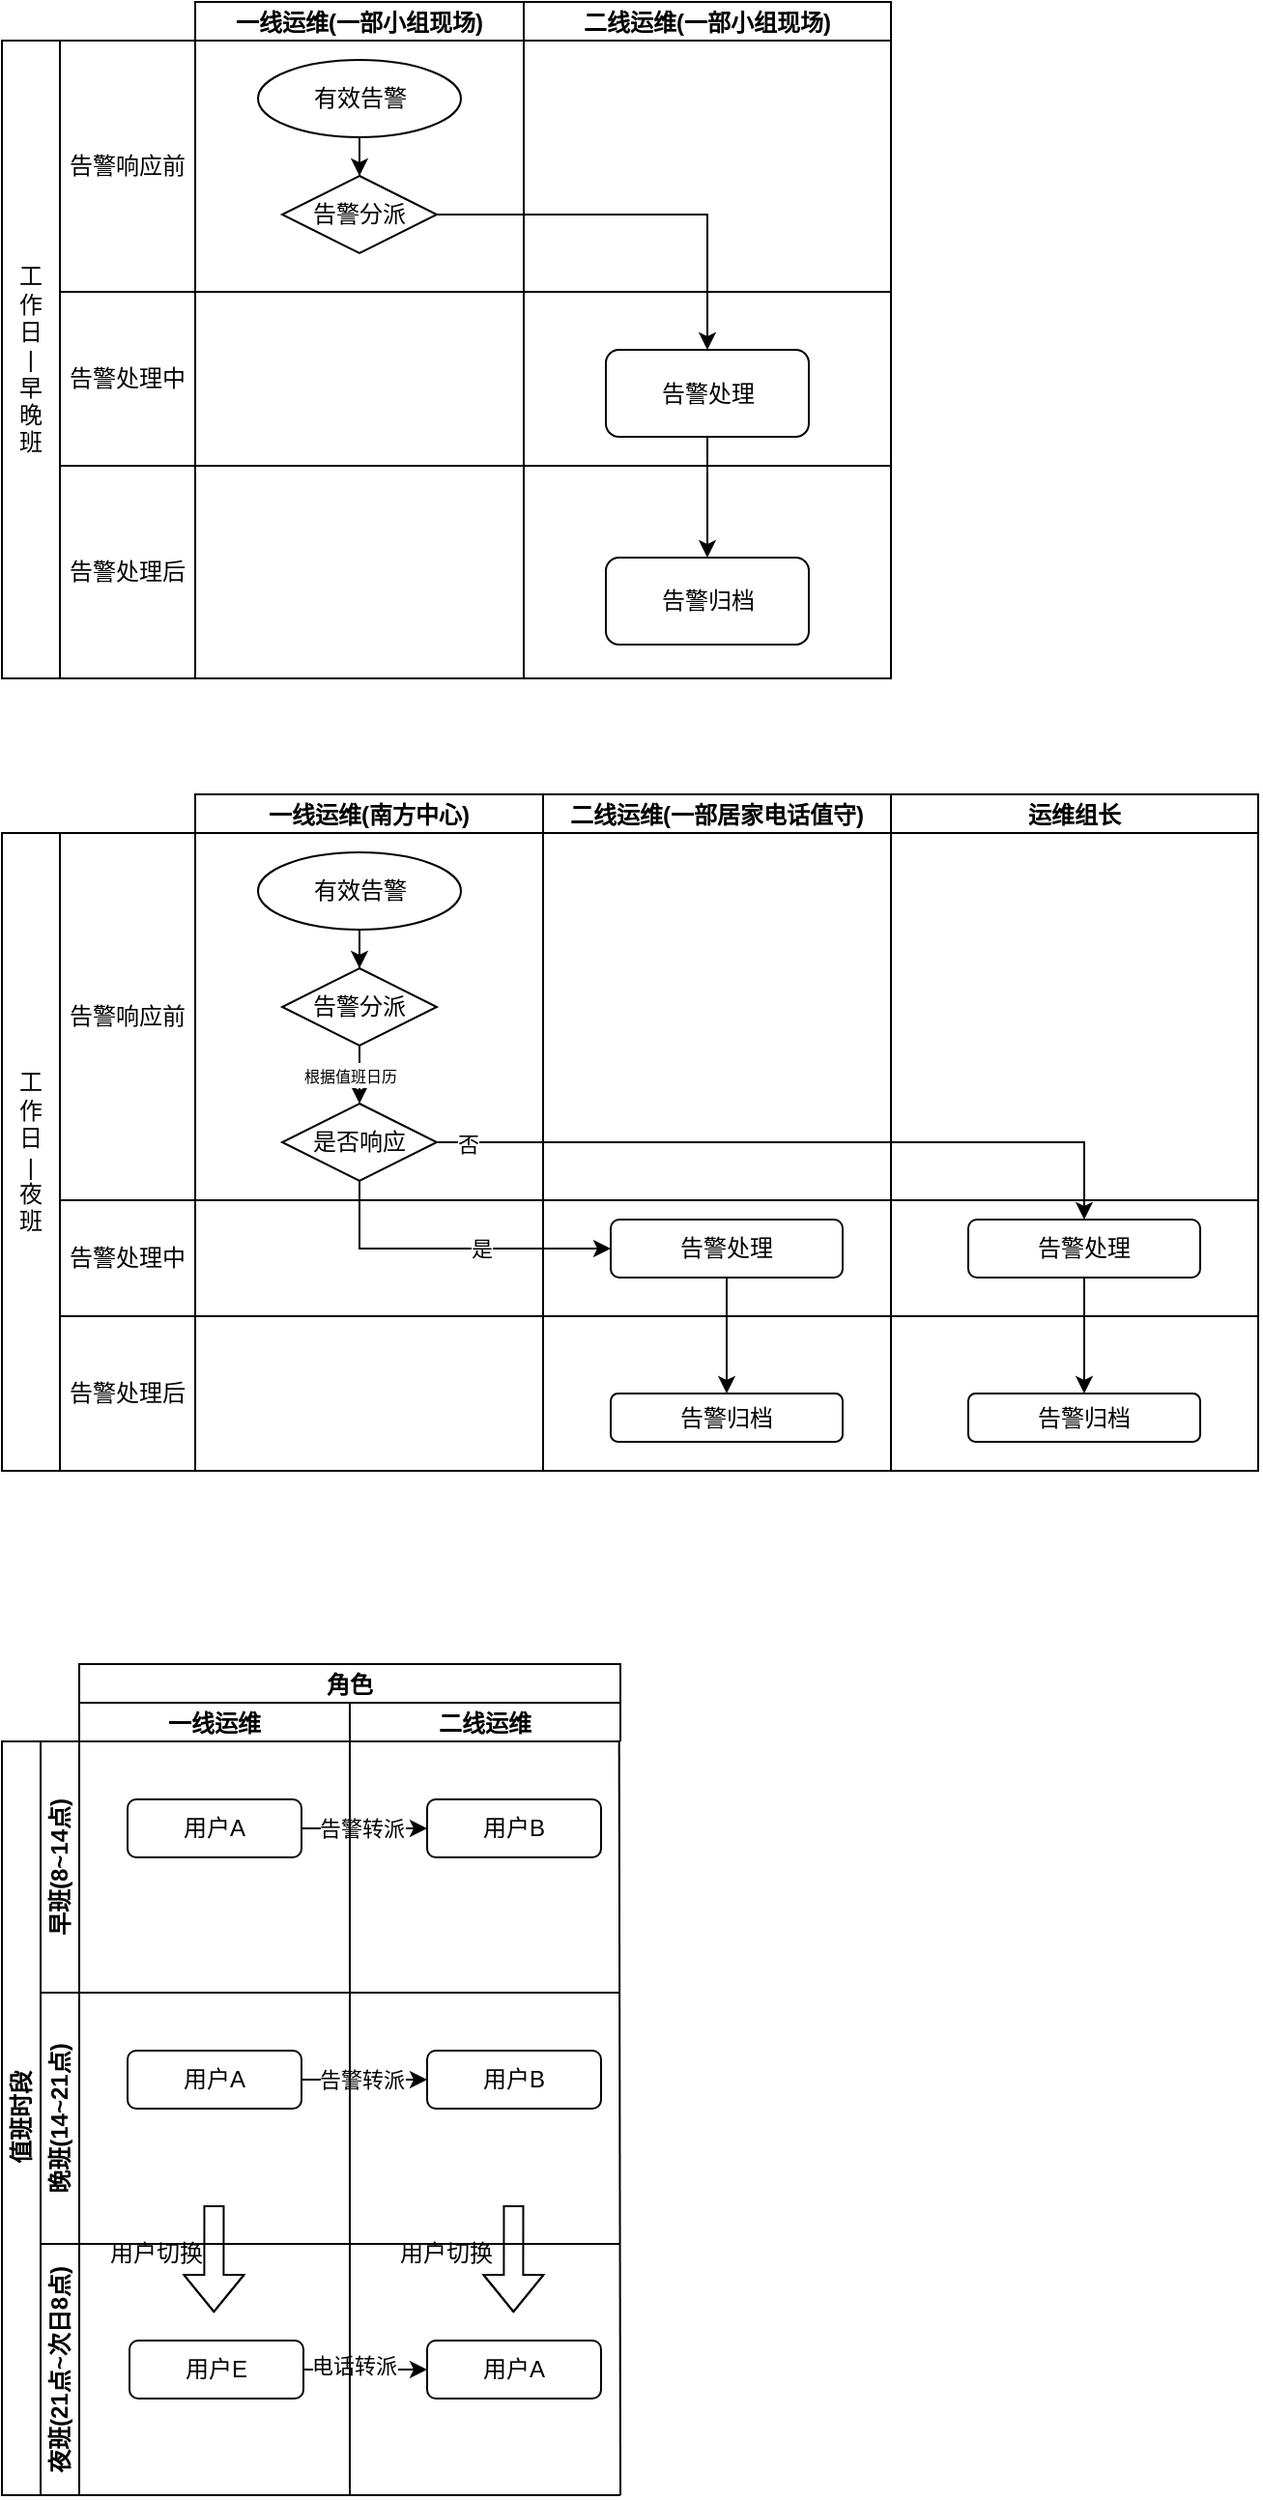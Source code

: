 <mxfile version="24.2.1" type="github">
  <diagram name="第 1 页" id="uyAYRrN_ciRT2oY6E2k2">
    <mxGraphModel dx="830" dy="483" grid="1" gridSize="10" guides="1" tooltips="1" connect="1" arrows="1" fold="1" page="1" pageScale="1" pageWidth="1169" pageHeight="1654" math="0" shadow="0">
      <root>
        <mxCell id="0" />
        <mxCell id="1" parent="0" />
        <mxCell id="3dFxkeG1vcI2UrQQrLY8-1" value="&lt;div&gt;工&lt;div&gt;作&lt;/div&gt;&lt;div&gt;日&lt;/div&gt;&lt;/div&gt;&lt;div&gt;|&lt;/div&gt;&lt;div&gt;早&lt;br&gt;晚&lt;/div&gt;&lt;div&gt;班&lt;br&gt;&lt;/div&gt;" style="rounded=0;whiteSpace=wrap;html=1;" parent="1" vertex="1">
          <mxGeometry x="150" y="100" width="30" height="330" as="geometry" />
        </mxCell>
        <mxCell id="3dFxkeG1vcI2UrQQrLY8-3" value="告警&lt;span style=&quot;background-color: initial;&quot;&gt;响应&lt;/span&gt;&lt;span style=&quot;background-color: initial;&quot;&gt;前&lt;/span&gt;" style="rounded=0;whiteSpace=wrap;html=1;" parent="1" vertex="1">
          <mxGeometry x="180" y="100" width="70" height="130" as="geometry" />
        </mxCell>
        <mxCell id="3dFxkeG1vcI2UrQQrLY8-4" value="告警处理中" style="rounded=0;whiteSpace=wrap;html=1;" parent="1" vertex="1">
          <mxGeometry x="180" y="230" width="70" height="90" as="geometry" />
        </mxCell>
        <mxCell id="3dFxkeG1vcI2UrQQrLY8-5" value="告警处理后" style="rounded=0;whiteSpace=wrap;html=1;" parent="1" vertex="1">
          <mxGeometry x="180" y="320" width="70" height="110" as="geometry" />
        </mxCell>
        <mxCell id="3dFxkeG1vcI2UrQQrLY8-6" value="一线运维(一部小组现场)" style="swimlane;startSize=20;" parent="1" vertex="1">
          <mxGeometry x="250" y="80" width="170" height="350" as="geometry" />
        </mxCell>
        <mxCell id="3dFxkeG1vcI2UrQQrLY8-22" value="" style="edgeStyle=orthogonalEdgeStyle;rounded=0;orthogonalLoop=1;jettySize=auto;html=1;" parent="3dFxkeG1vcI2UrQQrLY8-6" source="3dFxkeG1vcI2UrQQrLY8-20" target="3dFxkeG1vcI2UrQQrLY8-21" edge="1">
          <mxGeometry relative="1" as="geometry" />
        </mxCell>
        <mxCell id="3dFxkeG1vcI2UrQQrLY8-20" value="有效告警" style="ellipse;whiteSpace=wrap;html=1;" parent="3dFxkeG1vcI2UrQQrLY8-6" vertex="1">
          <mxGeometry x="32.5" y="30" width="105" height="40" as="geometry" />
        </mxCell>
        <mxCell id="3dFxkeG1vcI2UrQQrLY8-21" value="告警分派" style="rhombus;whiteSpace=wrap;html=1;" parent="3dFxkeG1vcI2UrQQrLY8-6" vertex="1">
          <mxGeometry x="45" y="90" width="80" height="40" as="geometry" />
        </mxCell>
        <mxCell id="3dFxkeG1vcI2UrQQrLY8-73" value="" style="endArrow=none;html=1;rounded=0;" parent="3dFxkeG1vcI2UrQQrLY8-6" edge="1">
          <mxGeometry width="50" height="50" relative="1" as="geometry">
            <mxPoint y="150" as="sourcePoint" />
            <mxPoint x="360" y="150" as="targetPoint" />
          </mxGeometry>
        </mxCell>
        <mxCell id="3dFxkeG1vcI2UrQQrLY8-12" value="二线运维(一部小组现场)" style="swimlane;startSize=20;" parent="1" vertex="1">
          <mxGeometry x="420" y="80" width="190" height="350" as="geometry" />
        </mxCell>
        <mxCell id="3dFxkeG1vcI2UrQQrLY8-30" value="" style="edgeStyle=orthogonalEdgeStyle;rounded=0;orthogonalLoop=1;jettySize=auto;html=1;" parent="3dFxkeG1vcI2UrQQrLY8-12" source="3dFxkeG1vcI2UrQQrLY8-23" target="3dFxkeG1vcI2UrQQrLY8-29" edge="1">
          <mxGeometry relative="1" as="geometry" />
        </mxCell>
        <mxCell id="3dFxkeG1vcI2UrQQrLY8-23" value="告警处理" style="rounded=1;whiteSpace=wrap;html=1;" parent="3dFxkeG1vcI2UrQQrLY8-12" vertex="1">
          <mxGeometry x="42.5" y="180" width="105" height="45" as="geometry" />
        </mxCell>
        <mxCell id="3dFxkeG1vcI2UrQQrLY8-29" value="告警归档" style="rounded=1;whiteSpace=wrap;html=1;" parent="3dFxkeG1vcI2UrQQrLY8-12" vertex="1">
          <mxGeometry x="42.5" y="287.5" width="105" height="45" as="geometry" />
        </mxCell>
        <mxCell id="3dFxkeG1vcI2UrQQrLY8-75" value="" style="endArrow=none;html=1;rounded=0;" parent="3dFxkeG1vcI2UrQQrLY8-12" edge="1">
          <mxGeometry width="50" height="50" relative="1" as="geometry">
            <mxPoint x="-170" y="240" as="sourcePoint" />
            <mxPoint x="190" y="240" as="targetPoint" />
          </mxGeometry>
        </mxCell>
        <mxCell id="3dFxkeG1vcI2UrQQrLY8-24" style="edgeStyle=orthogonalEdgeStyle;rounded=0;orthogonalLoop=1;jettySize=auto;html=1;" parent="1" source="3dFxkeG1vcI2UrQQrLY8-21" target="3dFxkeG1vcI2UrQQrLY8-23" edge="1">
          <mxGeometry relative="1" as="geometry" />
        </mxCell>
        <mxCell id="3dFxkeG1vcI2UrQQrLY8-59" value="工&lt;div&gt;作&lt;/div&gt;&lt;div&gt;日&lt;div&gt;|&lt;/div&gt;&lt;div&gt;夜&lt;/div&gt;&lt;div&gt;班&lt;/div&gt;&lt;/div&gt;" style="rounded=0;whiteSpace=wrap;html=1;" parent="1" vertex="1">
          <mxGeometry x="150" y="510" width="30" height="330" as="geometry" />
        </mxCell>
        <mxCell id="3dFxkeG1vcI2UrQQrLY8-60" value="告警&lt;span style=&quot;background-color: initial;&quot;&gt;响应&lt;/span&gt;&lt;span style=&quot;background-color: initial;&quot;&gt;前&lt;/span&gt;" style="rounded=0;whiteSpace=wrap;html=1;" parent="1" vertex="1">
          <mxGeometry x="180" y="510" width="70" height="190" as="geometry" />
        </mxCell>
        <mxCell id="3dFxkeG1vcI2UrQQrLY8-61" value="告警处理中" style="rounded=0;whiteSpace=wrap;html=1;" parent="1" vertex="1">
          <mxGeometry x="180" y="700" width="70" height="60" as="geometry" />
        </mxCell>
        <mxCell id="3dFxkeG1vcI2UrQQrLY8-62" value="告警处理后" style="rounded=0;whiteSpace=wrap;html=1;" parent="1" vertex="1">
          <mxGeometry x="180" y="760" width="70" height="80" as="geometry" />
        </mxCell>
        <mxCell id="3dFxkeG1vcI2UrQQrLY8-63" value="一线运维(南方中心)" style="swimlane;startSize=20;" parent="1" vertex="1">
          <mxGeometry x="250" y="490" width="180" height="350" as="geometry" />
        </mxCell>
        <mxCell id="3dFxkeG1vcI2UrQQrLY8-64" value="" style="edgeStyle=orthogonalEdgeStyle;rounded=0;orthogonalLoop=1;jettySize=auto;html=1;" parent="3dFxkeG1vcI2UrQQrLY8-63" source="3dFxkeG1vcI2UrQQrLY8-65" target="3dFxkeG1vcI2UrQQrLY8-66" edge="1">
          <mxGeometry relative="1" as="geometry" />
        </mxCell>
        <mxCell id="3dFxkeG1vcI2UrQQrLY8-65" value="有效告警" style="ellipse;whiteSpace=wrap;html=1;" parent="3dFxkeG1vcI2UrQQrLY8-63" vertex="1">
          <mxGeometry x="32.5" y="30" width="105" height="40" as="geometry" />
        </mxCell>
        <mxCell id="3dFxkeG1vcI2UrQQrLY8-87" value="&lt;span style=&quot;font-size: 8px;&quot;&gt;根据值班日历&lt;/span&gt;" style="edgeStyle=orthogonalEdgeStyle;rounded=0;orthogonalLoop=1;jettySize=auto;html=1;" parent="3dFxkeG1vcI2UrQQrLY8-63" source="3dFxkeG1vcI2UrQQrLY8-66" target="3dFxkeG1vcI2UrQQrLY8-86" edge="1">
          <mxGeometry y="5" relative="1" as="geometry">
            <mxPoint as="offset" />
          </mxGeometry>
        </mxCell>
        <mxCell id="3dFxkeG1vcI2UrQQrLY8-66" value="告警分派" style="rhombus;whiteSpace=wrap;html=1;" parent="3dFxkeG1vcI2UrQQrLY8-63" vertex="1">
          <mxGeometry x="45" y="90" width="80" height="40" as="geometry" />
        </mxCell>
        <mxCell id="3dFxkeG1vcI2UrQQrLY8-86" value="是否响应" style="rhombus;whiteSpace=wrap;html=1;" parent="3dFxkeG1vcI2UrQQrLY8-63" vertex="1">
          <mxGeometry x="45" y="160" width="80" height="40" as="geometry" />
        </mxCell>
        <mxCell id="3dFxkeG1vcI2UrQQrLY8-100" value="" style="endArrow=none;html=1;rounded=0;" parent="3dFxkeG1vcI2UrQQrLY8-63" edge="1">
          <mxGeometry width="50" height="50" relative="1" as="geometry">
            <mxPoint y="210" as="sourcePoint" />
            <mxPoint x="550" y="210" as="targetPoint" />
          </mxGeometry>
        </mxCell>
        <mxCell id="3dFxkeG1vcI2UrQQrLY8-99" value="" style="endArrow=none;html=1;rounded=0;" parent="3dFxkeG1vcI2UrQQrLY8-63" edge="1">
          <mxGeometry width="50" height="50" relative="1" as="geometry">
            <mxPoint y="270" as="sourcePoint" />
            <mxPoint x="550" y="270" as="targetPoint" />
          </mxGeometry>
        </mxCell>
        <mxCell id="3dFxkeG1vcI2UrQQrLY8-67" value="二线运维(一部居家电话值守)" style="swimlane;startSize=20;" parent="1" vertex="1">
          <mxGeometry x="430" y="490" width="180" height="350" as="geometry" />
        </mxCell>
        <mxCell id="3dFxkeG1vcI2UrQQrLY8-82" value="" style="edgeStyle=orthogonalEdgeStyle;rounded=0;orthogonalLoop=1;jettySize=auto;html=1;" parent="3dFxkeG1vcI2UrQQrLY8-67" source="3dFxkeG1vcI2UrQQrLY8-78" target="3dFxkeG1vcI2UrQQrLY8-81" edge="1">
          <mxGeometry relative="1" as="geometry" />
        </mxCell>
        <mxCell id="3dFxkeG1vcI2UrQQrLY8-78" value="告警处理" style="whiteSpace=wrap;html=1;rounded=1;" parent="3dFxkeG1vcI2UrQQrLY8-67" vertex="1">
          <mxGeometry x="35" y="220" width="120" height="30" as="geometry" />
        </mxCell>
        <mxCell id="3dFxkeG1vcI2UrQQrLY8-81" value="告警归档" style="rounded=1;whiteSpace=wrap;html=1;" parent="3dFxkeG1vcI2UrQQrLY8-67" vertex="1">
          <mxGeometry x="35" y="310" width="120" height="25" as="geometry" />
        </mxCell>
        <mxCell id="3dFxkeG1vcI2UrQQrLY8-71" value="运维组长" style="swimlane;startSize=20;" parent="1" vertex="1">
          <mxGeometry x="610" y="490" width="190" height="350" as="geometry" />
        </mxCell>
        <mxCell id="3dFxkeG1vcI2UrQQrLY8-92" value="" style="edgeStyle=orthogonalEdgeStyle;rounded=0;orthogonalLoop=1;jettySize=auto;html=1;" parent="3dFxkeG1vcI2UrQQrLY8-71" source="3dFxkeG1vcI2UrQQrLY8-83" target="3dFxkeG1vcI2UrQQrLY8-91" edge="1">
          <mxGeometry relative="1" as="geometry" />
        </mxCell>
        <mxCell id="3dFxkeG1vcI2UrQQrLY8-83" value="告警处理" style="whiteSpace=wrap;html=1;rounded=1;" parent="3dFxkeG1vcI2UrQQrLY8-71" vertex="1">
          <mxGeometry x="40" y="220" width="120" height="30" as="geometry" />
        </mxCell>
        <mxCell id="3dFxkeG1vcI2UrQQrLY8-91" value="告警归档" style="rounded=1;whiteSpace=wrap;html=1;" parent="3dFxkeG1vcI2UrQQrLY8-71" vertex="1">
          <mxGeometry x="40" y="310" width="120" height="25" as="geometry" />
        </mxCell>
        <mxCell id="3dFxkeG1vcI2UrQQrLY8-94" style="edgeStyle=orthogonalEdgeStyle;rounded=0;orthogonalLoop=1;jettySize=auto;html=1;entryX=0;entryY=0.5;entryDx=0;entryDy=0;" parent="1" source="3dFxkeG1vcI2UrQQrLY8-86" target="3dFxkeG1vcI2UrQQrLY8-78" edge="1">
          <mxGeometry relative="1" as="geometry">
            <Array as="points">
              <mxPoint x="335" y="725" />
            </Array>
          </mxGeometry>
        </mxCell>
        <mxCell id="3dFxkeG1vcI2UrQQrLY8-95" value="是" style="edgeLabel;html=1;align=center;verticalAlign=middle;resizable=0;points=[];" parent="3dFxkeG1vcI2UrQQrLY8-94" vertex="1" connectable="0">
          <mxGeometry x="0.132" y="1" relative="1" as="geometry">
            <mxPoint x="4" y="1" as="offset" />
          </mxGeometry>
        </mxCell>
        <mxCell id="3dFxkeG1vcI2UrQQrLY8-96" style="edgeStyle=orthogonalEdgeStyle;rounded=0;orthogonalLoop=1;jettySize=auto;html=1;entryX=0.5;entryY=0;entryDx=0;entryDy=0;" parent="1" source="3dFxkeG1vcI2UrQQrLY8-86" target="3dFxkeG1vcI2UrQQrLY8-83" edge="1">
          <mxGeometry relative="1" as="geometry" />
        </mxCell>
        <mxCell id="3dFxkeG1vcI2UrQQrLY8-97" value="否" style="edgeLabel;html=1;align=center;verticalAlign=middle;resizable=0;points=[];" parent="3dFxkeG1vcI2UrQQrLY8-96" vertex="1" connectable="0">
          <mxGeometry x="-0.917" y="-1" relative="1" as="geometry">
            <mxPoint as="offset" />
          </mxGeometry>
        </mxCell>
        <mxCell id="fDfrXuj3-s6hi7tqcqSu-27" value="值班时段" style="swimlane;childLayout=stackLayout;resizeParent=1;resizeParentMax=0;horizontal=0;startSize=20;horizontalStack=0;html=1;" vertex="1" collapsed="1" parent="1">
          <mxGeometry x="150" y="980" width="20" height="390" as="geometry">
            <mxRectangle x="80" y="320" width="480" height="30" as="alternateBounds" />
          </mxGeometry>
        </mxCell>
        <mxCell id="fDfrXuj3-s6hi7tqcqSu-28" value="早班(8~14点)" style="swimlane;horizontal=0;whiteSpace=wrap;html=1;startSize=23;" vertex="1" parent="1">
          <mxGeometry x="170" y="980" width="20" height="130" as="geometry" />
        </mxCell>
        <mxCell id="fDfrXuj3-s6hi7tqcqSu-29" value="一线运维" style="swimlane;startSize=23;" vertex="1" parent="1">
          <mxGeometry x="190" y="960" width="140" height="20" as="geometry" />
        </mxCell>
        <mxCell id="fDfrXuj3-s6hi7tqcqSu-30" value="二线运维" style="swimlane;startSize=23;" vertex="1" parent="1">
          <mxGeometry x="330" y="960" width="140" height="20" as="geometry" />
        </mxCell>
        <mxCell id="fDfrXuj3-s6hi7tqcqSu-31" value="角色" style="swimlane;" vertex="1" parent="1">
          <mxGeometry x="190" y="940" width="280" height="20" as="geometry" />
        </mxCell>
        <mxCell id="fDfrXuj3-s6hi7tqcqSu-37" style="edgeStyle=orthogonalEdgeStyle;rounded=0;orthogonalLoop=1;jettySize=auto;html=1;entryX=0;entryY=0.5;entryDx=0;entryDy=0;" edge="1" parent="1" source="fDfrXuj3-s6hi7tqcqSu-32" target="fDfrXuj3-s6hi7tqcqSu-35">
          <mxGeometry relative="1" as="geometry" />
        </mxCell>
        <mxCell id="fDfrXuj3-s6hi7tqcqSu-38" value="告警转派" style="edgeLabel;html=1;align=center;verticalAlign=middle;resizable=0;points=[];" vertex="1" connectable="0" parent="fDfrXuj3-s6hi7tqcqSu-37">
          <mxGeometry x="-0.233" relative="1" as="geometry">
            <mxPoint x="6" as="offset" />
          </mxGeometry>
        </mxCell>
        <mxCell id="fDfrXuj3-s6hi7tqcqSu-32" value="用户A" style="rounded=1;whiteSpace=wrap;html=1;" vertex="1" parent="1">
          <mxGeometry x="215" y="1010" width="90" height="30" as="geometry" />
        </mxCell>
        <mxCell id="fDfrXuj3-s6hi7tqcqSu-33" value="晚班(14~21点)" style="swimlane;horizontal=0;whiteSpace=wrap;html=1;startSize=23;" vertex="1" parent="1">
          <mxGeometry x="170" y="1110" width="20" height="130" as="geometry" />
        </mxCell>
        <mxCell id="fDfrXuj3-s6hi7tqcqSu-34" value="夜班(21点~次日8点)" style="swimlane;horizontal=0;whiteSpace=wrap;html=1;startSize=23;" vertex="1" parent="1">
          <mxGeometry x="170" y="1240" width="20" height="130" as="geometry" />
        </mxCell>
        <mxCell id="fDfrXuj3-s6hi7tqcqSu-35" value="用户B" style="rounded=1;whiteSpace=wrap;html=1;" vertex="1" parent="1">
          <mxGeometry x="370" y="1010" width="90" height="30" as="geometry" />
        </mxCell>
        <mxCell id="fDfrXuj3-s6hi7tqcqSu-40" value="" style="edgeStyle=orthogonalEdgeStyle;rounded=0;orthogonalLoop=1;jettySize=auto;html=1;" edge="1" parent="1" source="fDfrXuj3-s6hi7tqcqSu-36" target="fDfrXuj3-s6hi7tqcqSu-39">
          <mxGeometry relative="1" as="geometry" />
        </mxCell>
        <mxCell id="fDfrXuj3-s6hi7tqcqSu-41" value="告警转派" style="edgeLabel;html=1;align=center;verticalAlign=middle;resizable=0;points=[];" vertex="1" connectable="0" parent="fDfrXuj3-s6hi7tqcqSu-40">
          <mxGeometry x="-0.187" relative="1" as="geometry">
            <mxPoint x="4" as="offset" />
          </mxGeometry>
        </mxCell>
        <mxCell id="fDfrXuj3-s6hi7tqcqSu-36" value="用户A" style="rounded=1;whiteSpace=wrap;html=1;" vertex="1" parent="1">
          <mxGeometry x="215" y="1140" width="90" height="30" as="geometry" />
        </mxCell>
        <mxCell id="fDfrXuj3-s6hi7tqcqSu-39" value="用户B" style="rounded=1;whiteSpace=wrap;html=1;" vertex="1" parent="1">
          <mxGeometry x="370" y="1140" width="90" height="30" as="geometry" />
        </mxCell>
        <mxCell id="fDfrXuj3-s6hi7tqcqSu-42" value="用户A" style="rounded=1;whiteSpace=wrap;html=1;" vertex="1" parent="1">
          <mxGeometry x="370" y="1290" width="90" height="30" as="geometry" />
        </mxCell>
        <mxCell id="fDfrXuj3-s6hi7tqcqSu-44" value="" style="edgeStyle=orthogonalEdgeStyle;rounded=0;orthogonalLoop=1;jettySize=auto;html=1;" edge="1" parent="1" source="fDfrXuj3-s6hi7tqcqSu-43" target="fDfrXuj3-s6hi7tqcqSu-42">
          <mxGeometry relative="1" as="geometry" />
        </mxCell>
        <mxCell id="fDfrXuj3-s6hi7tqcqSu-45" value="电话转派" style="edgeLabel;html=1;align=center;verticalAlign=middle;resizable=0;points=[];" vertex="1" connectable="0" parent="fDfrXuj3-s6hi7tqcqSu-44">
          <mxGeometry x="-0.206" y="2" relative="1" as="geometry">
            <mxPoint as="offset" />
          </mxGeometry>
        </mxCell>
        <mxCell id="fDfrXuj3-s6hi7tqcqSu-43" value="用户E" style="rounded=1;whiteSpace=wrap;html=1;" vertex="1" parent="1">
          <mxGeometry x="216" y="1290" width="90" height="30" as="geometry" />
        </mxCell>
        <mxCell id="fDfrXuj3-s6hi7tqcqSu-46" value="" style="endArrow=none;html=1;rounded=0;" edge="1" parent="1">
          <mxGeometry width="50" height="50" relative="1" as="geometry">
            <mxPoint x="470" y="1370" as="sourcePoint" />
            <mxPoint x="469.35" y="980" as="targetPoint" />
          </mxGeometry>
        </mxCell>
        <mxCell id="fDfrXuj3-s6hi7tqcqSu-47" value="" style="endArrow=none;html=1;rounded=0;" edge="1" parent="1">
          <mxGeometry width="50" height="50" relative="1" as="geometry">
            <mxPoint x="190" y="1370" as="sourcePoint" />
            <mxPoint x="470" y="1370" as="targetPoint" />
          </mxGeometry>
        </mxCell>
        <mxCell id="fDfrXuj3-s6hi7tqcqSu-48" value="" style="endArrow=none;html=1;rounded=0;" edge="1" parent="1">
          <mxGeometry width="50" height="50" relative="1" as="geometry">
            <mxPoint x="190" y="1240" as="sourcePoint" />
            <mxPoint x="470" y="1240" as="targetPoint" />
          </mxGeometry>
        </mxCell>
        <mxCell id="fDfrXuj3-s6hi7tqcqSu-49" value="" style="endArrow=none;html=1;rounded=0;" edge="1" parent="1">
          <mxGeometry width="50" height="50" relative="1" as="geometry">
            <mxPoint x="190" y="1110" as="sourcePoint" />
            <mxPoint x="470" y="1110" as="targetPoint" />
          </mxGeometry>
        </mxCell>
        <mxCell id="fDfrXuj3-s6hi7tqcqSu-52" value="" style="shape=flexArrow;endArrow=classic;html=1;rounded=0;entryX=0.455;entryY=-0.149;entryDx=0;entryDy=0;entryPerimeter=0;" edge="1" parent="1">
          <mxGeometry width="50" height="50" relative="1" as="geometry">
            <mxPoint x="259.73" y="1220" as="sourcePoint" />
            <mxPoint x="259.68" y="1275.53" as="targetPoint" />
            <Array as="points">
              <mxPoint x="259.73" y="1230" />
            </Array>
          </mxGeometry>
        </mxCell>
        <mxCell id="fDfrXuj3-s6hi7tqcqSu-53" value="" style="shape=flexArrow;endArrow=classic;html=1;rounded=0;entryX=0.455;entryY=-0.149;entryDx=0;entryDy=0;entryPerimeter=0;" edge="1" parent="1">
          <mxGeometry width="50" height="50" relative="1" as="geometry">
            <mxPoint x="414.73" y="1220" as="sourcePoint" />
            <mxPoint x="414.68" y="1275.53" as="targetPoint" />
            <Array as="points">
              <mxPoint x="414.73" y="1230" />
            </Array>
          </mxGeometry>
        </mxCell>
        <mxCell id="fDfrXuj3-s6hi7tqcqSu-56" value="用户切换" style="text;html=1;align=center;verticalAlign=middle;whiteSpace=wrap;rounded=0;" vertex="1" parent="1">
          <mxGeometry x="200" y="1230" width="60" height="30" as="geometry" />
        </mxCell>
        <mxCell id="fDfrXuj3-s6hi7tqcqSu-57" value="用户切换" style="text;html=1;align=center;verticalAlign=middle;whiteSpace=wrap;rounded=0;" vertex="1" parent="1">
          <mxGeometry x="350" y="1230" width="60" height="30" as="geometry" />
        </mxCell>
        <mxCell id="fDfrXuj3-s6hi7tqcqSu-58" value="" style="endArrow=none;html=1;rounded=0;" edge="1" parent="1">
          <mxGeometry width="50" height="50" relative="1" as="geometry">
            <mxPoint x="330" y="1370" as="sourcePoint" />
            <mxPoint x="330" y="980" as="targetPoint" />
          </mxGeometry>
        </mxCell>
      </root>
    </mxGraphModel>
  </diagram>
</mxfile>
